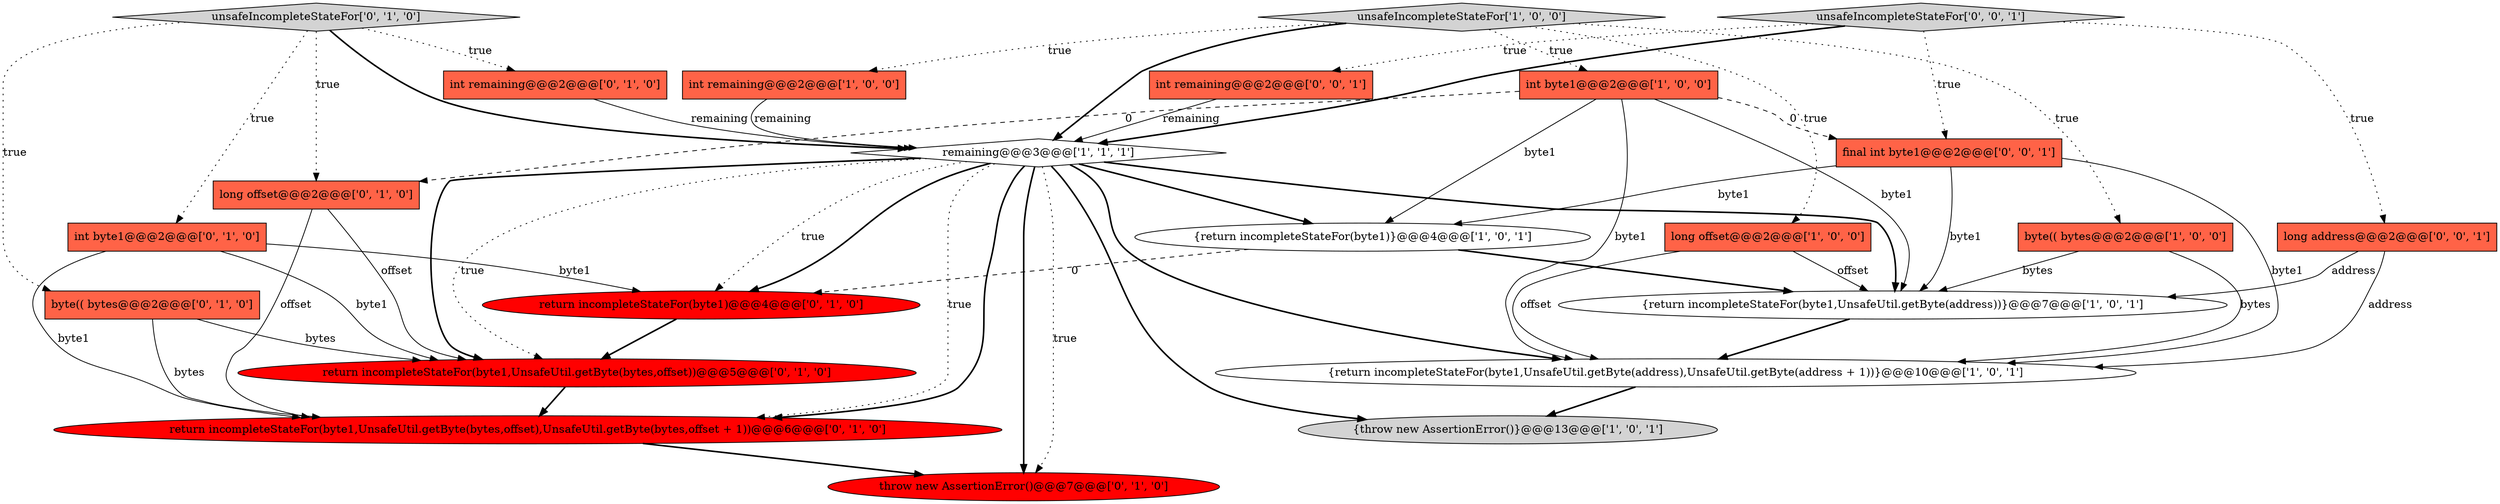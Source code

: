 digraph {
21 [style = filled, label = "final int byte1@@@2@@@['0', '0', '1']", fillcolor = tomato, shape = box image = "AAA0AAABBB3BBB"];
2 [style = filled, label = "{throw new AssertionError()}@@@13@@@['1', '0', '1']", fillcolor = lightgray, shape = ellipse image = "AAA0AAABBB1BBB"];
10 [style = filled, label = "byte(( bytes@@@2@@@['0', '1', '0']", fillcolor = tomato, shape = box image = "AAA0AAABBB2BBB"];
5 [style = filled, label = "byte(( bytes@@@2@@@['1', '0', '0']", fillcolor = tomato, shape = box image = "AAA0AAABBB1BBB"];
15 [style = filled, label = "unsafeIncompleteStateFor['0', '1', '0']", fillcolor = lightgray, shape = diamond image = "AAA0AAABBB2BBB"];
3 [style = filled, label = "{return incompleteStateFor(byte1)}@@@4@@@['1', '0', '1']", fillcolor = white, shape = ellipse image = "AAA0AAABBB1BBB"];
9 [style = filled, label = "unsafeIncompleteStateFor['1', '0', '0']", fillcolor = lightgray, shape = diamond image = "AAA0AAABBB1BBB"];
17 [style = filled, label = "return incompleteStateFor(byte1,UnsafeUtil.getByte(bytes,offset))@@@5@@@['0', '1', '0']", fillcolor = red, shape = ellipse image = "AAA1AAABBB2BBB"];
19 [style = filled, label = "int remaining@@@2@@@['0', '0', '1']", fillcolor = tomato, shape = box image = "AAA0AAABBB3BBB"];
14 [style = filled, label = "return incompleteStateFor(byte1)@@@4@@@['0', '1', '0']", fillcolor = red, shape = ellipse image = "AAA1AAABBB2BBB"];
8 [style = filled, label = "int byte1@@@2@@@['1', '0', '0']", fillcolor = tomato, shape = box image = "AAA1AAABBB1BBB"];
4 [style = filled, label = "int remaining@@@2@@@['1', '0', '0']", fillcolor = tomato, shape = box image = "AAA0AAABBB1BBB"];
18 [style = filled, label = "long offset@@@2@@@['0', '1', '0']", fillcolor = tomato, shape = box image = "AAA1AAABBB2BBB"];
7 [style = filled, label = "{return incompleteStateFor(byte1,UnsafeUtil.getByte(address),UnsafeUtil.getByte(address + 1))}@@@10@@@['1', '0', '1']", fillcolor = white, shape = ellipse image = "AAA0AAABBB1BBB"];
0 [style = filled, label = "long offset@@@2@@@['1', '0', '0']", fillcolor = tomato, shape = box image = "AAA0AAABBB1BBB"];
11 [style = filled, label = "int remaining@@@2@@@['0', '1', '0']", fillcolor = tomato, shape = box image = "AAA0AAABBB2BBB"];
1 [style = filled, label = "{return incompleteStateFor(byte1,UnsafeUtil.getByte(address))}@@@7@@@['1', '0', '1']", fillcolor = white, shape = ellipse image = "AAA0AAABBB1BBB"];
20 [style = filled, label = "long address@@@2@@@['0', '0', '1']", fillcolor = tomato, shape = box image = "AAA0AAABBB3BBB"];
16 [style = filled, label = "throw new AssertionError()@@@7@@@['0', '1', '0']", fillcolor = red, shape = ellipse image = "AAA1AAABBB2BBB"];
6 [style = filled, label = "remaining@@@3@@@['1', '1', '1']", fillcolor = white, shape = diamond image = "AAA0AAABBB1BBB"];
22 [style = filled, label = "unsafeIncompleteStateFor['0', '0', '1']", fillcolor = lightgray, shape = diamond image = "AAA0AAABBB3BBB"];
13 [style = filled, label = "int byte1@@@2@@@['0', '1', '0']", fillcolor = tomato, shape = box image = "AAA0AAABBB2BBB"];
12 [style = filled, label = "return incompleteStateFor(byte1,UnsafeUtil.getByte(bytes,offset),UnsafeUtil.getByte(bytes,offset + 1))@@@6@@@['0', '1', '0']", fillcolor = red, shape = ellipse image = "AAA1AAABBB2BBB"];
6->17 [style = bold, label=""];
22->21 [style = dotted, label="true"];
6->3 [style = bold, label=""];
13->12 [style = solid, label="byte1"];
9->0 [style = dotted, label="true"];
22->19 [style = dotted, label="true"];
21->7 [style = solid, label="byte1"];
3->1 [style = bold, label=""];
8->1 [style = solid, label="byte1"];
11->6 [style = solid, label="remaining"];
15->18 [style = dotted, label="true"];
5->7 [style = solid, label="bytes"];
14->17 [style = bold, label=""];
15->10 [style = dotted, label="true"];
15->6 [style = bold, label=""];
0->7 [style = solid, label="offset"];
12->16 [style = bold, label=""];
8->21 [style = dashed, label="0"];
1->7 [style = bold, label=""];
6->17 [style = dotted, label="true"];
9->6 [style = bold, label=""];
5->1 [style = solid, label="bytes"];
15->13 [style = dotted, label="true"];
6->2 [style = bold, label=""];
4->6 [style = solid, label="remaining"];
6->14 [style = bold, label=""];
13->14 [style = solid, label="byte1"];
18->17 [style = solid, label="offset"];
21->3 [style = solid, label="byte1"];
8->7 [style = solid, label="byte1"];
6->1 [style = bold, label=""];
0->1 [style = solid, label="offset"];
9->5 [style = dotted, label="true"];
17->12 [style = bold, label=""];
6->14 [style = dotted, label="true"];
22->20 [style = dotted, label="true"];
8->3 [style = solid, label="byte1"];
9->8 [style = dotted, label="true"];
6->16 [style = bold, label=""];
10->12 [style = solid, label="bytes"];
21->1 [style = solid, label="byte1"];
7->2 [style = bold, label=""];
15->11 [style = dotted, label="true"];
20->7 [style = solid, label="address"];
9->4 [style = dotted, label="true"];
8->18 [style = dashed, label="0"];
6->12 [style = dotted, label="true"];
13->17 [style = solid, label="byte1"];
3->14 [style = dashed, label="0"];
6->7 [style = bold, label=""];
20->1 [style = solid, label="address"];
19->6 [style = solid, label="remaining"];
10->17 [style = solid, label="bytes"];
18->12 [style = solid, label="offset"];
6->16 [style = dotted, label="true"];
22->6 [style = bold, label=""];
6->12 [style = bold, label=""];
}
